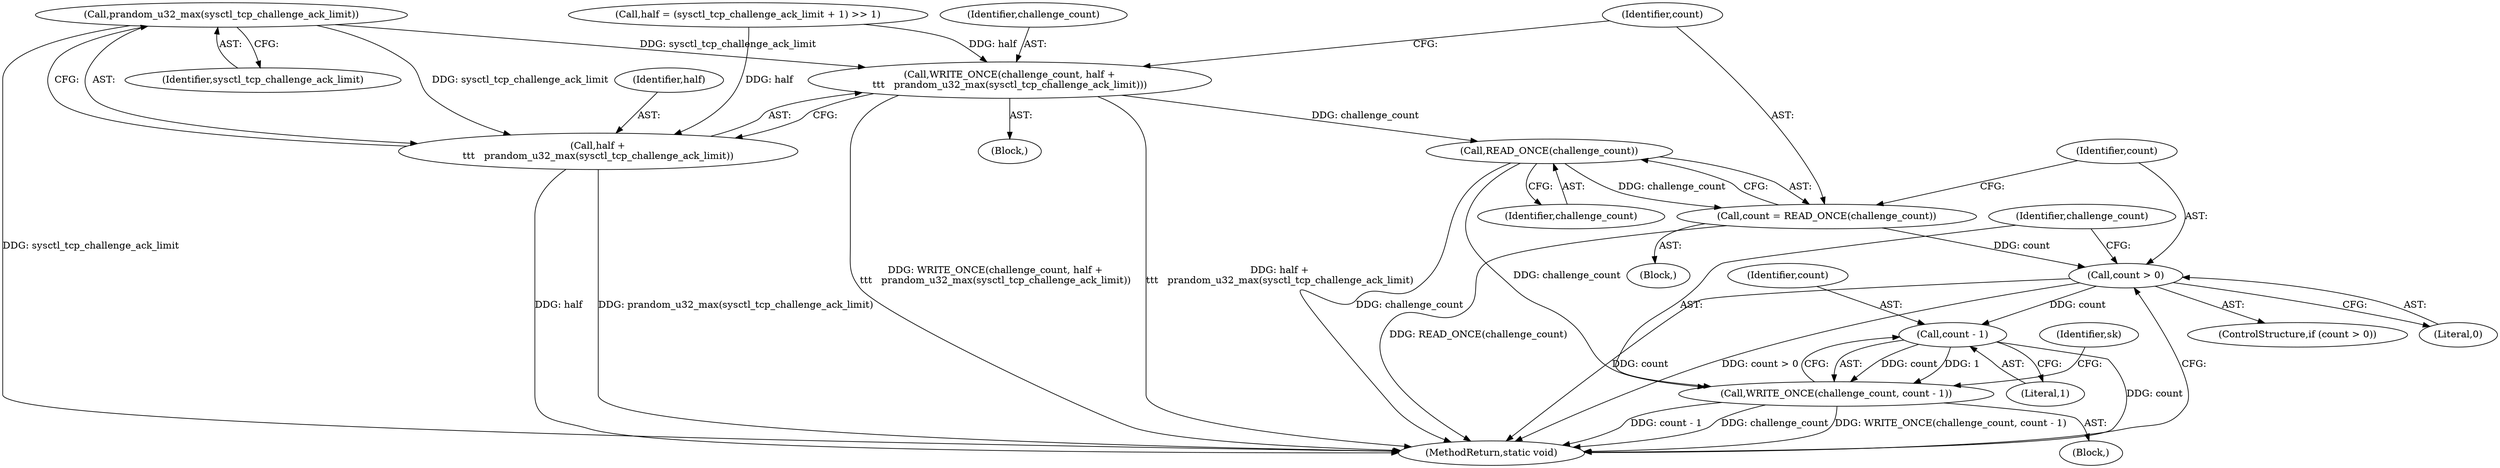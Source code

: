 digraph "0_linux_75ff39ccc1bd5d3c455b6822ab09e533c551f758@API" {
"1000152" [label="(Call,prandom_u32_max(sysctl_tcp_challenge_ack_limit))"];
"1000148" [label="(Call,WRITE_ONCE(challenge_count, half +\n\t\t\t   prandom_u32_max(sysctl_tcp_challenge_ack_limit)))"];
"1000156" [label="(Call,READ_ONCE(challenge_count))"];
"1000154" [label="(Call,count = READ_ONCE(challenge_count))"];
"1000159" [label="(Call,count > 0)"];
"1000165" [label="(Call,count - 1)"];
"1000163" [label="(Call,WRITE_ONCE(challenge_count, count - 1))"];
"1000150" [label="(Call,half +\n\t\t\t   prandom_u32_max(sysctl_tcp_challenge_ack_limit))"];
"1000161" [label="(Literal,0)"];
"1000157" [label="(Identifier,challenge_count)"];
"1000136" [label="(Block,)"];
"1000163" [label="(Call,WRITE_ONCE(challenge_count, count - 1))"];
"1000160" [label="(Identifier,count)"];
"1000150" [label="(Call,half +\n\t\t\t   prandom_u32_max(sysctl_tcp_challenge_ack_limit))"];
"1000164" [label="(Identifier,challenge_count)"];
"1000152" [label="(Call,prandom_u32_max(sysctl_tcp_challenge_ack_limit))"];
"1000170" [label="(Identifier,sk)"];
"1000166" [label="(Identifier,count)"];
"1000156" [label="(Call,READ_ONCE(challenge_count))"];
"1000153" [label="(Identifier,sysctl_tcp_challenge_ack_limit)"];
"1000165" [label="(Call,count - 1)"];
"1000174" [label="(MethodReturn,static void)"];
"1000148" [label="(Call,WRITE_ONCE(challenge_count, half +\n\t\t\t   prandom_u32_max(sysctl_tcp_challenge_ack_limit)))"];
"1000167" [label="(Literal,1)"];
"1000155" [label="(Identifier,count)"];
"1000159" [label="(Call,count > 0)"];
"1000162" [label="(Block,)"];
"1000158" [label="(ControlStructure,if (count > 0))"];
"1000138" [label="(Call,half = (sysctl_tcp_challenge_ack_limit + 1) >> 1)"];
"1000154" [label="(Call,count = READ_ONCE(challenge_count))"];
"1000149" [label="(Identifier,challenge_count)"];
"1000151" [label="(Identifier,half)"];
"1000106" [label="(Block,)"];
"1000152" -> "1000150"  [label="AST: "];
"1000152" -> "1000153"  [label="CFG: "];
"1000153" -> "1000152"  [label="AST: "];
"1000150" -> "1000152"  [label="CFG: "];
"1000152" -> "1000174"  [label="DDG: sysctl_tcp_challenge_ack_limit"];
"1000152" -> "1000148"  [label="DDG: sysctl_tcp_challenge_ack_limit"];
"1000152" -> "1000150"  [label="DDG: sysctl_tcp_challenge_ack_limit"];
"1000148" -> "1000136"  [label="AST: "];
"1000148" -> "1000150"  [label="CFG: "];
"1000149" -> "1000148"  [label="AST: "];
"1000150" -> "1000148"  [label="AST: "];
"1000155" -> "1000148"  [label="CFG: "];
"1000148" -> "1000174"  [label="DDG: WRITE_ONCE(challenge_count, half +\n\t\t\t   prandom_u32_max(sysctl_tcp_challenge_ack_limit))"];
"1000148" -> "1000174"  [label="DDG: half +\n\t\t\t   prandom_u32_max(sysctl_tcp_challenge_ack_limit)"];
"1000138" -> "1000148"  [label="DDG: half"];
"1000148" -> "1000156"  [label="DDG: challenge_count"];
"1000156" -> "1000154"  [label="AST: "];
"1000156" -> "1000157"  [label="CFG: "];
"1000157" -> "1000156"  [label="AST: "];
"1000154" -> "1000156"  [label="CFG: "];
"1000156" -> "1000174"  [label="DDG: challenge_count"];
"1000156" -> "1000154"  [label="DDG: challenge_count"];
"1000156" -> "1000163"  [label="DDG: challenge_count"];
"1000154" -> "1000106"  [label="AST: "];
"1000155" -> "1000154"  [label="AST: "];
"1000160" -> "1000154"  [label="CFG: "];
"1000154" -> "1000174"  [label="DDG: READ_ONCE(challenge_count)"];
"1000154" -> "1000159"  [label="DDG: count"];
"1000159" -> "1000158"  [label="AST: "];
"1000159" -> "1000161"  [label="CFG: "];
"1000160" -> "1000159"  [label="AST: "];
"1000161" -> "1000159"  [label="AST: "];
"1000164" -> "1000159"  [label="CFG: "];
"1000174" -> "1000159"  [label="CFG: "];
"1000159" -> "1000174"  [label="DDG: count"];
"1000159" -> "1000174"  [label="DDG: count > 0"];
"1000159" -> "1000165"  [label="DDG: count"];
"1000165" -> "1000163"  [label="AST: "];
"1000165" -> "1000167"  [label="CFG: "];
"1000166" -> "1000165"  [label="AST: "];
"1000167" -> "1000165"  [label="AST: "];
"1000163" -> "1000165"  [label="CFG: "];
"1000165" -> "1000174"  [label="DDG: count"];
"1000165" -> "1000163"  [label="DDG: count"];
"1000165" -> "1000163"  [label="DDG: 1"];
"1000163" -> "1000162"  [label="AST: "];
"1000164" -> "1000163"  [label="AST: "];
"1000170" -> "1000163"  [label="CFG: "];
"1000163" -> "1000174"  [label="DDG: challenge_count"];
"1000163" -> "1000174"  [label="DDG: WRITE_ONCE(challenge_count, count - 1)"];
"1000163" -> "1000174"  [label="DDG: count - 1"];
"1000151" -> "1000150"  [label="AST: "];
"1000150" -> "1000174"  [label="DDG: half"];
"1000150" -> "1000174"  [label="DDG: prandom_u32_max(sysctl_tcp_challenge_ack_limit)"];
"1000138" -> "1000150"  [label="DDG: half"];
}
